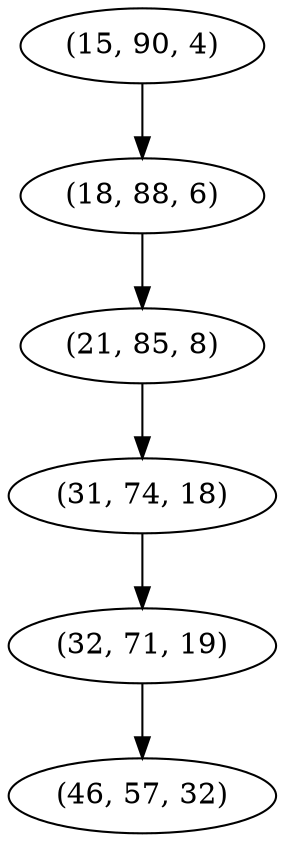 digraph tree {
    "(15, 90, 4)";
    "(18, 88, 6)";
    "(21, 85, 8)";
    "(31, 74, 18)";
    "(32, 71, 19)";
    "(46, 57, 32)";
    "(15, 90, 4)" -> "(18, 88, 6)";
    "(18, 88, 6)" -> "(21, 85, 8)";
    "(21, 85, 8)" -> "(31, 74, 18)";
    "(31, 74, 18)" -> "(32, 71, 19)";
    "(32, 71, 19)" -> "(46, 57, 32)";
}
